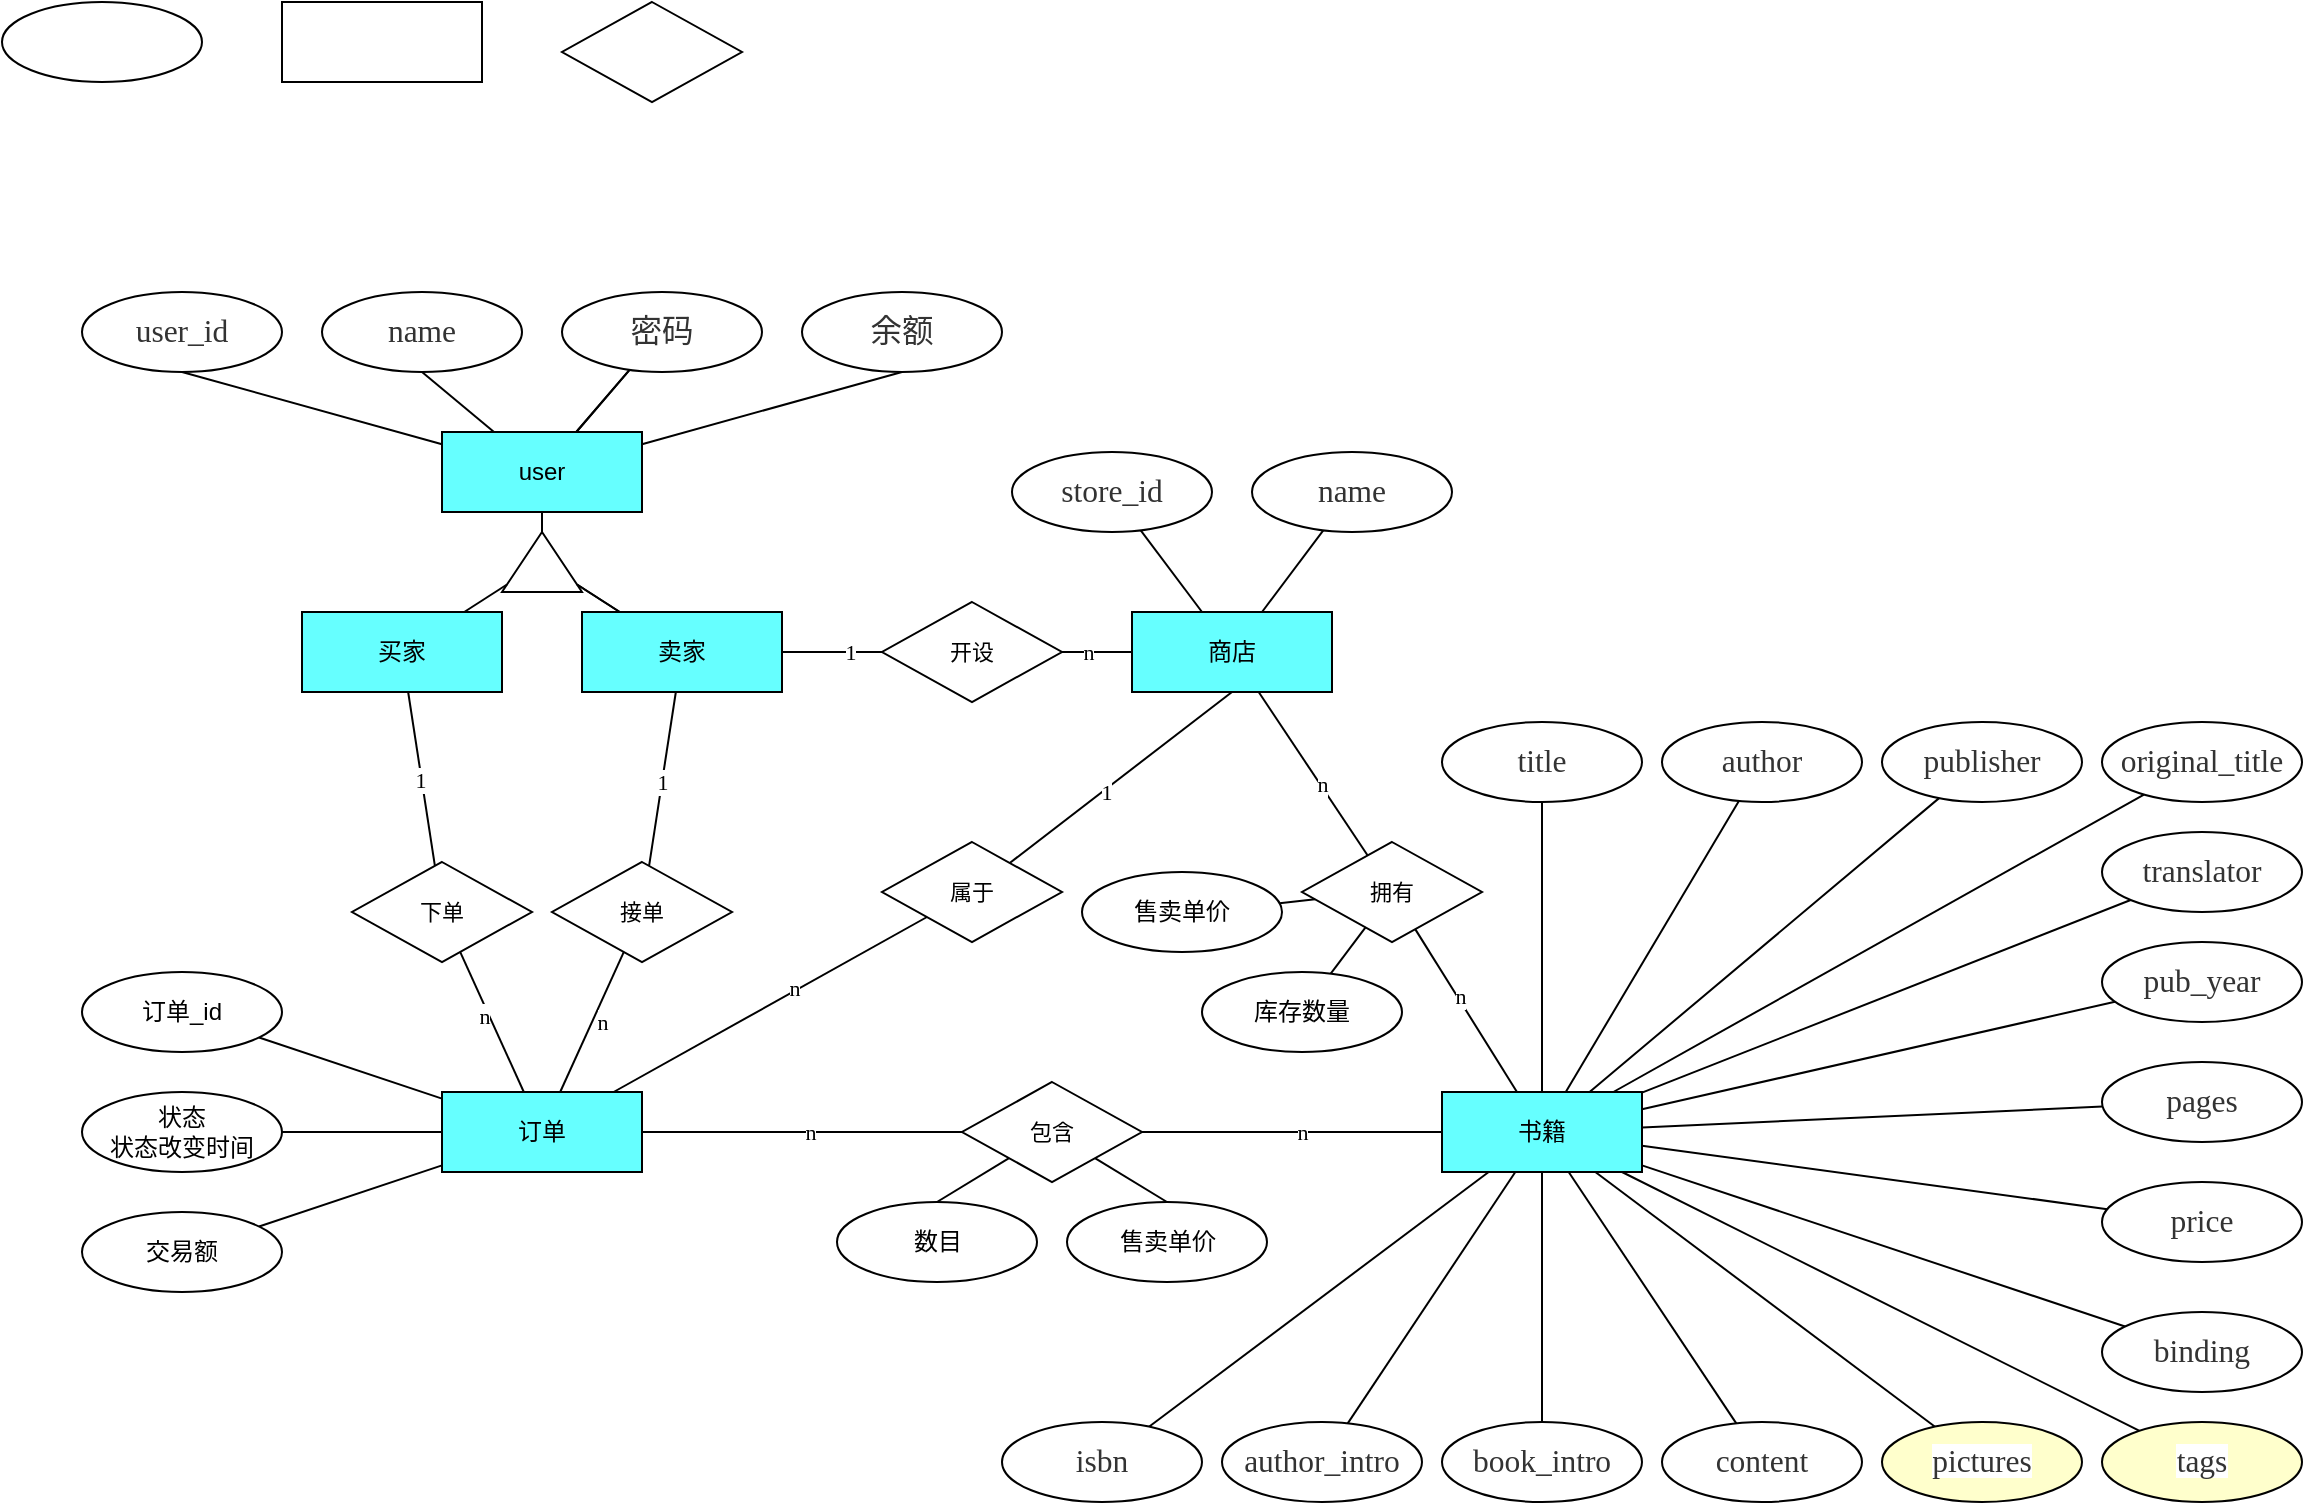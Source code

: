 <mxfile>
    <diagram id="AueF0rGNLIYXHesjrM-V" name="第 1 页">
        <mxGraphModel dx="942" dy="896" grid="1" gridSize="10" guides="1" tooltips="1" connect="1" arrows="1" fold="1" page="1" pageScale="1" pageWidth="827" pageHeight="1169" math="0" shadow="0">
            <root>
                <mxCell id="0"/>
                <mxCell id="1" parent="0"/>
                <mxCell id="2" value="" style="edgeStyle=none;shape=connector;rounded=1;html=1;labelBackgroundColor=default;fontFamily=Verdana;fontSize=11;fontColor=default;endArrow=none;strokeColor=default;" edge="1" parent="1" source="7" target="11">
                    <mxGeometry relative="1" as="geometry"/>
                </mxCell>
                <mxCell id="3" value="" style="edgeStyle=none;shape=connector;rounded=1;html=1;labelBackgroundColor=default;fontFamily=Verdana;fontSize=11;fontColor=default;endArrow=none;strokeColor=default;" edge="1" parent="1" source="7" target="11">
                    <mxGeometry relative="1" as="geometry"/>
                </mxCell>
                <mxCell id="4" style="edgeStyle=none;shape=connector;rounded=1;html=1;entryX=0.5;entryY=1;entryDx=0;entryDy=0;labelBackgroundColor=default;fontFamily=Verdana;fontSize=11;fontColor=default;endArrow=none;strokeColor=default;" edge="1" parent="1" source="7" target="27">
                    <mxGeometry relative="1" as="geometry"/>
                </mxCell>
                <mxCell id="5" style="edgeStyle=none;shape=connector;rounded=1;html=1;entryX=0.5;entryY=1;entryDx=0;entryDy=0;labelBackgroundColor=default;fontFamily=Verdana;fontSize=11;fontColor=default;endArrow=none;strokeColor=default;" edge="1" parent="1" source="7" target="28">
                    <mxGeometry relative="1" as="geometry"/>
                </mxCell>
                <mxCell id="6" style="edgeStyle=none;shape=connector;rounded=1;html=1;entryX=0.5;entryY=1;entryDx=0;entryDy=0;labelBackgroundColor=default;fontFamily=Verdana;fontSize=11;fontColor=default;endArrow=none;strokeColor=default;" edge="1" parent="1" source="7" target="8">
                    <mxGeometry relative="1" as="geometry"/>
                </mxCell>
                <mxCell id="7" value="user" style="rounded=0;whiteSpace=wrap;html=1;fillColor=#66FFFF;" vertex="1" parent="1">
                    <mxGeometry x="230" y="235" width="100" height="40" as="geometry"/>
                </mxCell>
                <mxCell id="8" value="&lt;span style=&quot;color: rgb(51 , 51 , 51) ; font-family: &amp;#34;merriweather&amp;#34; , &amp;#34;pt serif&amp;#34; , &amp;#34;georgia&amp;#34; , &amp;#34;times new roman&amp;#34; , &amp;#34;stsong&amp;#34; , serif ; font-size: 15.75px ; text-align: left ; background-color: rgb(255 , 255 , 255)&quot;&gt;user_id&lt;/span&gt;" style="ellipse;whiteSpace=wrap;html=1;" vertex="1" parent="1">
                    <mxGeometry x="50" y="165" width="100" height="40" as="geometry"/>
                </mxCell>
                <mxCell id="9" value="" style="ellipse;whiteSpace=wrap;html=1;" vertex="1" parent="1">
                    <mxGeometry x="10" y="20" width="100" height="40" as="geometry"/>
                </mxCell>
                <mxCell id="10" value="" style="rounded=0;whiteSpace=wrap;html=1;" vertex="1" parent="1">
                    <mxGeometry x="150" y="20" width="100" height="40" as="geometry"/>
                </mxCell>
                <mxCell id="11" value="&lt;div style=&quot;text-align: left&quot;&gt;&lt;font color=&quot;#333333&quot; face=&quot;merriweather, pt serif, georgia, times new roman, stsong, serif&quot;&gt;&lt;span style=&quot;font-size: 15.75px ; background-color: rgb(255 , 255 , 255)&quot;&gt;密码&lt;/span&gt;&lt;/font&gt;&lt;/div&gt;" style="ellipse;whiteSpace=wrap;html=1;" vertex="1" parent="1">
                    <mxGeometry x="290" y="165" width="100" height="40" as="geometry"/>
                </mxCell>
                <mxCell id="12" style="edgeStyle=none;shape=connector;rounded=1;html=1;entryX=0;entryY=1;entryDx=0;entryDy=0;labelBackgroundColor=default;fontFamily=Verdana;fontSize=11;fontColor=default;endArrow=none;strokeColor=default;" edge="1" parent="1" source="16" target="47">
                    <mxGeometry relative="1" as="geometry"/>
                </mxCell>
                <mxCell id="13" value="n" style="edgeLabel;html=1;align=center;verticalAlign=middle;resizable=0;points=[];fontSize=11;fontFamily=Verdana;fontColor=default;" vertex="1" connectable="0" parent="12">
                    <mxGeometry x="0.158" y="2" relative="1" as="geometry">
                        <mxPoint as="offset"/>
                    </mxGeometry>
                </mxCell>
                <mxCell id="14" style="edgeStyle=none;shape=connector;rounded=1;html=1;labelBackgroundColor=default;fontFamily=Verdana;fontSize=11;fontColor=default;endArrow=none;strokeColor=default;" edge="1" parent="1" source="16" target="59">
                    <mxGeometry relative="1" as="geometry"/>
                </mxCell>
                <mxCell id="15" value="n" style="edgeLabel;html=1;align=center;verticalAlign=middle;resizable=0;points=[];fontSize=11;fontFamily=Verdana;fontColor=default;" vertex="1" connectable="0" parent="14">
                    <mxGeometry x="0.186" y="1" relative="1" as="geometry">
                        <mxPoint x="-11" y="1" as="offset"/>
                    </mxGeometry>
                </mxCell>
                <mxCell id="16" value="订单" style="rounded=0;whiteSpace=wrap;html=1;fillColor=#66FFFF;" vertex="1" parent="1">
                    <mxGeometry x="230" y="565" width="100" height="40" as="geometry"/>
                </mxCell>
                <mxCell id="17" style="edgeStyle=none;shape=connector;rounded=1;html=1;labelBackgroundColor=default;fontFamily=Verdana;fontSize=11;fontColor=default;endArrow=none;strokeColor=default;" edge="1" parent="1" source="21" target="59">
                    <mxGeometry relative="1" as="geometry"/>
                </mxCell>
                <mxCell id="18" value="n" style="edgeLabel;html=1;align=center;verticalAlign=middle;resizable=0;points=[];fontSize=11;fontFamily=Verdana;fontColor=default;" vertex="1" connectable="0" parent="17">
                    <mxGeometry x="-0.329" relative="1" as="geometry">
                        <mxPoint x="-20" as="offset"/>
                    </mxGeometry>
                </mxCell>
                <mxCell id="19" style="edgeStyle=none;shape=connector;rounded=1;html=1;labelBackgroundColor=default;fontFamily=Verdana;fontSize=11;fontColor=default;endArrow=none;strokeColor=default;" edge="1" parent="1" source="21" target="69">
                    <mxGeometry relative="1" as="geometry"/>
                </mxCell>
                <mxCell id="20" value="" style="edgeStyle=none;shape=connector;rounded=1;html=1;labelBackgroundColor=default;fontFamily=Verdana;fontSize=11;fontColor=default;endArrow=none;strokeColor=default;" edge="1" parent="1" source="21" target="80">
                    <mxGeometry relative="1" as="geometry"/>
                </mxCell>
                <mxCell id="21" value="书籍" style="rounded=0;whiteSpace=wrap;html=1;fillColor=#66FFFF;" vertex="1" parent="1">
                    <mxGeometry x="730" y="565" width="100" height="40" as="geometry"/>
                </mxCell>
                <mxCell id="22" style="edgeStyle=none;shape=connector;rounded=1;html=1;labelBackgroundColor=default;fontFamily=Verdana;fontSize=11;fontColor=default;endArrow=none;strokeColor=default;" edge="1" parent="1" source="26" target="62">
                    <mxGeometry relative="1" as="geometry"/>
                </mxCell>
                <mxCell id="23" value="n" style="edgeLabel;html=1;align=center;verticalAlign=middle;resizable=0;points=[];fontSize=11;fontFamily=Verdana;fontColor=default;" vertex="1" connectable="0" parent="22">
                    <mxGeometry x="0.296" relative="1" as="geometry">
                        <mxPoint as="offset"/>
                    </mxGeometry>
                </mxCell>
                <mxCell id="24" style="edgeStyle=none;shape=connector;rounded=1;html=1;labelBackgroundColor=default;fontFamily=Verdana;fontSize=11;fontColor=default;endArrow=none;strokeColor=default;" edge="1" parent="1" source="26" target="67">
                    <mxGeometry relative="1" as="geometry"/>
                </mxCell>
                <mxCell id="25" value="n" style="edgeLabel;html=1;align=center;verticalAlign=middle;resizable=0;points=[];fontSize=11;fontFamily=Verdana;fontColor=default;" vertex="1" connectable="0" parent="24">
                    <mxGeometry x="0.139" y="1" relative="1" as="geometry">
                        <mxPoint as="offset"/>
                    </mxGeometry>
                </mxCell>
                <mxCell id="26" value="商店" style="rounded=0;whiteSpace=wrap;html=1;fillColor=#66FFFF;" vertex="1" parent="1">
                    <mxGeometry x="575" y="325" width="100" height="40" as="geometry"/>
                </mxCell>
                <mxCell id="27" value="&lt;span style=&quot;color: rgb(51 , 51 , 51) ; font-family: &amp;#34;merriweather&amp;#34; , &amp;#34;pt serif&amp;#34; , &amp;#34;georgia&amp;#34; , &amp;#34;times new roman&amp;#34; , &amp;#34;stsong&amp;#34; , serif ; font-size: 15.75px ; text-align: left ; background-color: rgb(255 , 255 , 255)&quot;&gt;余额&lt;/span&gt;" style="ellipse;whiteSpace=wrap;html=1;" vertex="1" parent="1">
                    <mxGeometry x="410" y="165" width="100" height="40" as="geometry"/>
                </mxCell>
                <mxCell id="28" value="&lt;span style=&quot;color: rgb(51 , 51 , 51) ; font-family: &amp;#34;merriweather&amp;#34; , &amp;#34;pt serif&amp;#34; , &amp;#34;georgia&amp;#34; , &amp;#34;times new roman&amp;#34; , &amp;#34;stsong&amp;#34; , serif ; font-size: 15.75px ; text-align: left ; background-color: rgb(255 , 255 , 255)&quot;&gt;name&lt;/span&gt;" style="ellipse;whiteSpace=wrap;html=1;" vertex="1" parent="1">
                    <mxGeometry x="170" y="165" width="100" height="40" as="geometry"/>
                </mxCell>
                <mxCell id="29" value="" style="edgeStyle=none;shape=connector;rounded=1;html=1;labelBackgroundColor=default;fontFamily=Verdana;fontSize=11;fontColor=default;endArrow=none;strokeColor=default;" edge="1" parent="1" source="30" target="40">
                    <mxGeometry relative="1" as="geometry"/>
                </mxCell>
                <mxCell id="30" value="" style="triangle;whiteSpace=wrap;html=1;fontFamily=Verdana;direction=north;" vertex="1" parent="1">
                    <mxGeometry x="260" y="285" width="40" height="30" as="geometry"/>
                </mxCell>
                <mxCell id="31" value="" style="edgeStyle=none;shape=connector;rounded=1;html=1;labelBackgroundColor=default;fontFamily=Verdana;fontSize=11;fontColor=default;endArrow=none;strokeColor=default;" edge="1" parent="1" source="34" target="30">
                    <mxGeometry relative="1" as="geometry"/>
                </mxCell>
                <mxCell id="32" value="" style="edgeStyle=none;shape=connector;rounded=1;html=1;labelBackgroundColor=default;fontFamily=Verdana;fontSize=11;fontColor=default;endArrow=none;strokeColor=default;" edge="1" parent="1" source="34" target="44">
                    <mxGeometry relative="1" as="geometry"/>
                </mxCell>
                <mxCell id="33" value="1" style="edgeLabel;html=1;align=center;verticalAlign=middle;resizable=0;points=[];fontSize=11;fontFamily=Verdana;fontColor=default;" vertex="1" connectable="0" parent="32">
                    <mxGeometry x="-0.421" y="2" relative="1" as="geometry">
                        <mxPoint y="19" as="offset"/>
                    </mxGeometry>
                </mxCell>
                <mxCell id="34" value="买家" style="rounded=0;whiteSpace=wrap;html=1;fillColor=#66FFFF;" vertex="1" parent="1">
                    <mxGeometry x="160" y="325" width="100" height="40" as="geometry"/>
                </mxCell>
                <mxCell id="35" value="" style="edgeStyle=none;shape=connector;rounded=1;html=1;labelBackgroundColor=default;fontFamily=Verdana;fontSize=11;fontColor=default;endArrow=none;strokeColor=default;" edge="1" parent="1" source="40" target="30">
                    <mxGeometry relative="1" as="geometry"/>
                </mxCell>
                <mxCell id="36" value="" style="edgeStyle=none;shape=connector;rounded=1;html=1;labelBackgroundColor=default;fontFamily=Verdana;fontSize=11;fontColor=default;endArrow=none;strokeColor=default;" edge="1" parent="1" source="40" target="50">
                    <mxGeometry relative="1" as="geometry"/>
                </mxCell>
                <mxCell id="37" value="1" style="edgeLabel;html=1;align=center;verticalAlign=middle;resizable=0;points=[];fontSize=11;fontFamily=Verdana;fontColor=default;" vertex="1" connectable="0" parent="36">
                    <mxGeometry x="0.445" y="3" relative="1" as="geometry">
                        <mxPoint y="-18" as="offset"/>
                    </mxGeometry>
                </mxCell>
                <mxCell id="38" style="edgeStyle=none;shape=connector;rounded=1;html=1;labelBackgroundColor=default;fontFamily=Verdana;fontSize=11;fontColor=default;endArrow=none;strokeColor=default;" edge="1" parent="1" source="40" target="62">
                    <mxGeometry relative="1" as="geometry"/>
                </mxCell>
                <mxCell id="39" value="1" style="edgeLabel;html=1;align=center;verticalAlign=middle;resizable=0;points=[];fontSize=11;fontFamily=Verdana;fontColor=default;" vertex="1" connectable="0" parent="38">
                    <mxGeometry x="0.336" relative="1" as="geometry">
                        <mxPoint as="offset"/>
                    </mxGeometry>
                </mxCell>
                <mxCell id="40" value="卖家" style="rounded=0;whiteSpace=wrap;html=1;fillColor=#66FFFF;" vertex="1" parent="1">
                    <mxGeometry x="300" y="325" width="100" height="40" as="geometry"/>
                </mxCell>
                <mxCell id="41" value="" style="endArrow=none;html=1;fontFamily=Verdana;entryX=0.5;entryY=1;entryDx=0;entryDy=0;" edge="1" parent="1" source="30" target="7">
                    <mxGeometry width="50" height="50" relative="1" as="geometry">
                        <mxPoint x="120" y="325" as="sourcePoint"/>
                        <mxPoint x="170" y="275" as="targetPoint"/>
                    </mxGeometry>
                </mxCell>
                <mxCell id="42" value="" style="edgeStyle=none;shape=connector;rounded=1;html=1;labelBackgroundColor=default;fontFamily=Verdana;fontSize=11;fontColor=default;endArrow=none;strokeColor=default;" edge="1" parent="1" source="44" target="16">
                    <mxGeometry relative="1" as="geometry"/>
                </mxCell>
                <mxCell id="43" value="n" style="edgeLabel;html=1;align=center;verticalAlign=middle;resizable=0;points=[];fontSize=11;fontFamily=Verdana;fontColor=default;" vertex="1" connectable="0" parent="42">
                    <mxGeometry x="0.309" y="2" relative="1" as="geometry">
                        <mxPoint x="-11" y="-13" as="offset"/>
                    </mxGeometry>
                </mxCell>
                <mxCell id="44" value="下单" style="rhombus;whiteSpace=wrap;html=1;fontFamily=Verdana;fontSize=11;fontColor=default;" vertex="1" parent="1">
                    <mxGeometry x="185" y="450" width="90" height="50" as="geometry"/>
                </mxCell>
                <mxCell id="45" style="edgeStyle=none;shape=connector;rounded=1;html=1;entryX=0.5;entryY=1;entryDx=0;entryDy=0;labelBackgroundColor=default;fontFamily=Verdana;fontSize=11;fontColor=default;endArrow=none;strokeColor=default;" edge="1" parent="1" source="47" target="26">
                    <mxGeometry relative="1" as="geometry"/>
                </mxCell>
                <mxCell id="46" value="1" style="edgeLabel;html=1;align=center;verticalAlign=middle;resizable=0;points=[];fontSize=11;fontFamily=Verdana;fontColor=default;" vertex="1" connectable="0" parent="45">
                    <mxGeometry x="-0.146" y="-1" relative="1" as="geometry">
                        <mxPoint as="offset"/>
                    </mxGeometry>
                </mxCell>
                <mxCell id="47" value="属于" style="rhombus;whiteSpace=wrap;html=1;fontFamily=Verdana;fontSize=11;fontColor=default;" vertex="1" parent="1">
                    <mxGeometry x="450" y="440" width="90" height="50" as="geometry"/>
                </mxCell>
                <mxCell id="48" value="" style="edgeStyle=none;shape=connector;rounded=1;html=1;labelBackgroundColor=default;fontFamily=Verdana;fontSize=11;fontColor=default;endArrow=none;strokeColor=default;" edge="1" parent="1" source="50" target="16">
                    <mxGeometry relative="1" as="geometry"/>
                </mxCell>
                <mxCell id="49" value="n" style="edgeLabel;html=1;align=center;verticalAlign=middle;resizable=0;points=[];fontSize=11;fontFamily=Verdana;fontColor=default;" vertex="1" connectable="0" parent="48">
                    <mxGeometry x="-0.233" relative="1" as="geometry">
                        <mxPoint x="1" y="8" as="offset"/>
                    </mxGeometry>
                </mxCell>
                <mxCell id="50" value="接单" style="rhombus;whiteSpace=wrap;html=1;fontFamily=Verdana;fontSize=11;fontColor=default;" vertex="1" parent="1">
                    <mxGeometry x="285" y="450" width="90" height="50" as="geometry"/>
                </mxCell>
                <mxCell id="51" style="edgeStyle=none;shape=connector;rounded=1;html=1;labelBackgroundColor=default;fontFamily=Verdana;fontSize=11;fontColor=default;endArrow=none;strokeColor=default;" edge="1" parent="1" source="52" target="16">
                    <mxGeometry relative="1" as="geometry"/>
                </mxCell>
                <mxCell id="52" value="订单_id" style="ellipse;whiteSpace=wrap;html=1;" vertex="1" parent="1">
                    <mxGeometry x="50" y="505" width="100" height="40" as="geometry"/>
                </mxCell>
                <mxCell id="53" style="edgeStyle=none;shape=connector;rounded=1;html=1;labelBackgroundColor=default;fontFamily=Verdana;fontSize=11;fontColor=default;endArrow=none;strokeColor=default;" edge="1" parent="1" source="54" target="16">
                    <mxGeometry relative="1" as="geometry"/>
                </mxCell>
                <mxCell id="54" value="状态&lt;br&gt;状态改变时间" style="ellipse;whiteSpace=wrap;html=1;" vertex="1" parent="1">
                    <mxGeometry x="50" y="565" width="100" height="40" as="geometry"/>
                </mxCell>
                <mxCell id="55" style="edgeStyle=none;shape=connector;rounded=1;html=1;labelBackgroundColor=default;fontFamily=Verdana;fontSize=11;fontColor=default;endArrow=none;strokeColor=default;" edge="1" parent="1" source="56" target="16">
                    <mxGeometry relative="1" as="geometry"/>
                </mxCell>
                <mxCell id="56" value="交易额" style="ellipse;whiteSpace=wrap;html=1;" vertex="1" parent="1">
                    <mxGeometry x="50" y="625" width="100" height="40" as="geometry"/>
                </mxCell>
                <mxCell id="57" style="edgeStyle=none;shape=connector;rounded=1;html=1;entryX=0.5;entryY=0;entryDx=0;entryDy=0;labelBackgroundColor=default;fontFamily=Verdana;fontSize=11;fontColor=default;endArrow=none;strokeColor=default;" edge="1" parent="1" source="59" target="60">
                    <mxGeometry relative="1" as="geometry"/>
                </mxCell>
                <mxCell id="58" style="edgeStyle=none;shape=connector;rounded=1;html=1;entryX=0.5;entryY=0;entryDx=0;entryDy=0;labelBackgroundColor=default;fontFamily=Verdana;fontSize=11;fontColor=default;endArrow=none;strokeColor=default;" edge="1" parent="1" source="59" target="61">
                    <mxGeometry relative="1" as="geometry"/>
                </mxCell>
                <mxCell id="59" value="包含" style="rhombus;whiteSpace=wrap;html=1;fontFamily=Verdana;fontSize=11;fontColor=default;" vertex="1" parent="1">
                    <mxGeometry x="490" y="560" width="90" height="50" as="geometry"/>
                </mxCell>
                <mxCell id="60" value="数目" style="ellipse;whiteSpace=wrap;html=1;" vertex="1" parent="1">
                    <mxGeometry x="427.5" y="620" width="100" height="40" as="geometry"/>
                </mxCell>
                <mxCell id="61" value="售卖单价" style="ellipse;whiteSpace=wrap;html=1;" vertex="1" parent="1">
                    <mxGeometry x="542.5" y="620" width="100" height="40" as="geometry"/>
                </mxCell>
                <mxCell id="62" value="开设" style="rhombus;whiteSpace=wrap;html=1;fontFamily=Verdana;fontSize=11;fontColor=default;" vertex="1" parent="1">
                    <mxGeometry x="450" y="320" width="90" height="50" as="geometry"/>
                </mxCell>
                <mxCell id="63" value="" style="rhombus;whiteSpace=wrap;html=1;fontFamily=Verdana;fontSize=11;fontColor=default;" vertex="1" parent="1">
                    <mxGeometry x="290" y="20" width="90" height="50" as="geometry"/>
                </mxCell>
                <mxCell id="64" style="edgeStyle=none;shape=connector;rounded=1;html=1;labelBackgroundColor=default;fontFamily=Verdana;fontSize=11;fontColor=default;endArrow=none;strokeColor=default;" edge="1" parent="1" source="67" target="21">
                    <mxGeometry relative="1" as="geometry"/>
                </mxCell>
                <mxCell id="65" value="n" style="edgeLabel;html=1;align=center;verticalAlign=middle;resizable=0;points=[];fontSize=11;fontFamily=Verdana;fontColor=default;" vertex="1" connectable="0" parent="64">
                    <mxGeometry x="-0.178" y="1" relative="1" as="geometry">
                        <mxPoint as="offset"/>
                    </mxGeometry>
                </mxCell>
                <mxCell id="66" value="" style="edgeStyle=none;shape=connector;rounded=1;html=1;labelBackgroundColor=default;fontFamily=Verdana;fontSize=11;fontColor=default;endArrow=none;strokeColor=default;" edge="1" parent="1" source="67" target="68">
                    <mxGeometry relative="1" as="geometry"/>
                </mxCell>
                <mxCell id="67" value="拥有" style="rhombus;whiteSpace=wrap;html=1;fontFamily=Verdana;fontSize=11;fontColor=default;" vertex="1" parent="1">
                    <mxGeometry x="660" y="440" width="90" height="50" as="geometry"/>
                </mxCell>
                <mxCell id="68" value="库存数量" style="ellipse;whiteSpace=wrap;html=1;" vertex="1" parent="1">
                    <mxGeometry x="610" y="505" width="100" height="40" as="geometry"/>
                </mxCell>
                <mxCell id="69" value="&lt;span style=&quot;color: rgb(51 , 51 , 51) ; font-family: &amp;#34;merriweather&amp;#34; , &amp;#34;pt serif&amp;#34; , &amp;#34;georgia&amp;#34; , &amp;#34;times new roman&amp;#34; , &amp;#34;stsong&amp;#34; , serif ; font-size: 15.75px ; text-align: left ; background-color: rgb(255 , 255 , 255)&quot;&gt;title&lt;/span&gt;" style="ellipse;whiteSpace=wrap;html=1;" vertex="1" parent="1">
                    <mxGeometry x="730" y="380" width="100" height="40" as="geometry"/>
                </mxCell>
                <mxCell id="70" style="edgeStyle=none;shape=connector;rounded=1;html=1;labelBackgroundColor=default;fontFamily=Verdana;fontSize=11;fontColor=default;endArrow=none;strokeColor=default;" edge="1" parent="1" source="71" target="21">
                    <mxGeometry relative="1" as="geometry"/>
                </mxCell>
                <mxCell id="71" value="&lt;span style=&quot;color: rgb(51 , 51 , 51) ; font-family: &amp;#34;merriweather&amp;#34; , &amp;#34;pt serif&amp;#34; , &amp;#34;georgia&amp;#34; , &amp;#34;times new roman&amp;#34; , &amp;#34;stsong&amp;#34; , serif ; font-size: 15.75px ; text-align: left ; background-color: rgb(255 , 255 , 255)&quot;&gt;author&lt;/span&gt;" style="ellipse;whiteSpace=wrap;html=1;" vertex="1" parent="1">
                    <mxGeometry x="840" y="380" width="100" height="40" as="geometry"/>
                </mxCell>
                <mxCell id="72" style="edgeStyle=none;shape=connector;rounded=1;html=1;labelBackgroundColor=default;fontFamily=Verdana;fontSize=11;fontColor=default;endArrow=none;strokeColor=default;" edge="1" parent="1" source="73" target="21">
                    <mxGeometry relative="1" as="geometry"/>
                </mxCell>
                <mxCell id="73" value="&lt;span style=&quot;color: rgb(51 , 51 , 51) ; font-family: &amp;#34;merriweather&amp;#34; , &amp;#34;pt serif&amp;#34; , &amp;#34;georgia&amp;#34; , &amp;#34;times new roman&amp;#34; , &amp;#34;stsong&amp;#34; , serif ; font-size: 15.75px ; text-align: left ; background-color: rgb(255 , 255 , 255)&quot;&gt;publisher&lt;/span&gt;" style="ellipse;whiteSpace=wrap;html=1;" vertex="1" parent="1">
                    <mxGeometry x="950" y="380" width="100" height="40" as="geometry"/>
                </mxCell>
                <mxCell id="74" style="edgeStyle=none;shape=connector;rounded=1;html=1;labelBackgroundColor=default;fontFamily=Verdana;fontSize=11;fontColor=default;endArrow=none;strokeColor=default;" edge="1" parent="1" source="75" target="21">
                    <mxGeometry relative="1" as="geometry"/>
                </mxCell>
                <mxCell id="75" value="&lt;span style=&quot;color: rgb(51 , 51 , 51) ; font-family: &amp;#34;merriweather&amp;#34; , &amp;#34;pt serif&amp;#34; , &amp;#34;georgia&amp;#34; , &amp;#34;times new roman&amp;#34; , &amp;#34;stsong&amp;#34; , serif ; font-size: 15.75px ; text-align: left ; background-color: rgb(255 , 255 , 255)&quot;&gt;original_title&lt;/span&gt;" style="ellipse;whiteSpace=wrap;html=1;" vertex="1" parent="1">
                    <mxGeometry x="1060" y="380" width="100" height="40" as="geometry"/>
                </mxCell>
                <mxCell id="76" style="edgeStyle=none;shape=connector;rounded=1;html=1;labelBackgroundColor=default;fontFamily=Verdana;fontSize=11;fontColor=default;endArrow=none;strokeColor=default;" edge="1" parent="1" source="77" target="21">
                    <mxGeometry relative="1" as="geometry"/>
                </mxCell>
                <mxCell id="77" value="&lt;span style=&quot;color: rgb(51 , 51 , 51) ; font-family: &amp;#34;merriweather&amp;#34; , &amp;#34;pt serif&amp;#34; , &amp;#34;georgia&amp;#34; , &amp;#34;times new roman&amp;#34; , &amp;#34;stsong&amp;#34; , serif ; font-size: 15.75px ; text-align: left ; background-color: rgb(255 , 255 , 255)&quot;&gt;translator&lt;/span&gt;" style="ellipse;whiteSpace=wrap;html=1;" vertex="1" parent="1">
                    <mxGeometry x="1060" y="435" width="100" height="40" as="geometry"/>
                </mxCell>
                <mxCell id="78" value="" style="edgeStyle=none;shape=connector;rounded=1;html=1;labelBackgroundColor=default;fontFamily=Verdana;fontSize=11;fontColor=default;endArrow=none;strokeColor=default;" edge="1" parent="1" source="79" target="21">
                    <mxGeometry relative="1" as="geometry"/>
                </mxCell>
                <mxCell id="79" value="&lt;span style=&quot;color: rgb(51 , 51 , 51) ; font-family: &amp;#34;merriweather&amp;#34; , &amp;#34;pt serif&amp;#34; , &amp;#34;georgia&amp;#34; , &amp;#34;times new roman&amp;#34; , &amp;#34;stsong&amp;#34; , serif ; font-size: 15.75px ; text-align: left ; background-color: rgb(255 , 255 , 255)&quot;&gt;pub_year&lt;/span&gt;" style="ellipse;whiteSpace=wrap;html=1;" vertex="1" parent="1">
                    <mxGeometry x="1060" y="490" width="100" height="40" as="geometry"/>
                </mxCell>
                <mxCell id="80" value="&lt;span style=&quot;color: rgb(51 , 51 , 51) ; font-family: &amp;#34;merriweather&amp;#34; , &amp;#34;pt serif&amp;#34; , &amp;#34;georgia&amp;#34; , &amp;#34;times new roman&amp;#34; , &amp;#34;stsong&amp;#34; , serif ; font-size: 15.75px ; text-align: left ; background-color: rgb(255 , 255 , 255)&quot;&gt;pages&lt;/span&gt;" style="ellipse;whiteSpace=wrap;html=1;" vertex="1" parent="1">
                    <mxGeometry x="1060" y="550" width="100" height="40" as="geometry"/>
                </mxCell>
                <mxCell id="81" style="edgeStyle=none;shape=connector;rounded=1;html=1;labelBackgroundColor=default;fontFamily=Verdana;fontSize=11;fontColor=default;endArrow=none;strokeColor=default;" edge="1" parent="1" source="82" target="21">
                    <mxGeometry relative="1" as="geometry"/>
                </mxCell>
                <mxCell id="82" value="&lt;span style=&quot;color: rgb(51 , 51 , 51) ; font-family: &amp;#34;merriweather&amp;#34; , &amp;#34;pt serif&amp;#34; , &amp;#34;georgia&amp;#34; , &amp;#34;times new roman&amp;#34; , &amp;#34;stsong&amp;#34; , serif ; font-size: 15.75px ; text-align: left ; background-color: rgb(255 , 255 , 255)&quot;&gt;price&lt;/span&gt;" style="ellipse;whiteSpace=wrap;html=1;" vertex="1" parent="1">
                    <mxGeometry x="1060" y="610" width="100" height="40" as="geometry"/>
                </mxCell>
                <mxCell id="83" style="edgeStyle=none;shape=connector;rounded=1;html=1;labelBackgroundColor=default;fontFamily=Verdana;fontSize=11;fontColor=default;endArrow=none;strokeColor=default;" edge="1" parent="1" source="84" target="21">
                    <mxGeometry relative="1" as="geometry"/>
                </mxCell>
                <mxCell id="84" value="&lt;span style=&quot;color: rgb(51 , 51 , 51) ; font-family: &amp;#34;merriweather&amp;#34; , &amp;#34;pt serif&amp;#34; , &amp;#34;georgia&amp;#34; , &amp;#34;times new roman&amp;#34; , &amp;#34;stsong&amp;#34; , serif ; font-size: 15.75px ; text-align: left ; background-color: rgb(255 , 255 , 255)&quot;&gt;binding&lt;/span&gt;" style="ellipse;whiteSpace=wrap;html=1;" vertex="1" parent="1">
                    <mxGeometry x="1060" y="675" width="100" height="40" as="geometry"/>
                </mxCell>
                <mxCell id="85" style="edgeStyle=none;shape=connector;rounded=1;html=1;labelBackgroundColor=default;fontFamily=Verdana;fontSize=11;fontColor=default;endArrow=none;strokeColor=default;" edge="1" parent="1" source="86" target="21">
                    <mxGeometry relative="1" as="geometry"/>
                </mxCell>
                <mxCell id="86" value="&lt;span style=&quot;color: rgb(51 , 51 , 51) ; font-family: &amp;#34;merriweather&amp;#34; , &amp;#34;pt serif&amp;#34; , &amp;#34;georgia&amp;#34; , &amp;#34;times new roman&amp;#34; , &amp;#34;stsong&amp;#34; , serif ; font-size: 15.75px ; text-align: left ; background-color: rgb(255 , 255 , 255)&quot;&gt;isbn&lt;/span&gt;" style="ellipse;whiteSpace=wrap;html=1;" vertex="1" parent="1">
                    <mxGeometry x="510" y="730" width="100" height="40" as="geometry"/>
                </mxCell>
                <mxCell id="87" style="edgeStyle=none;shape=connector;rounded=1;html=1;labelBackgroundColor=default;fontFamily=Verdana;fontSize=11;fontColor=default;endArrow=none;strokeColor=default;" edge="1" parent="1" source="88" target="21">
                    <mxGeometry relative="1" as="geometry"/>
                </mxCell>
                <mxCell id="88" value="&lt;span style=&quot;color: rgb(51 , 51 , 51) ; font-family: &amp;#34;merriweather&amp;#34; , &amp;#34;pt serif&amp;#34; , &amp;#34;georgia&amp;#34; , &amp;#34;times new roman&amp;#34; , &amp;#34;stsong&amp;#34; , serif ; font-size: 15.75px ; text-align: left ; background-color: rgb(255 , 255 , 255)&quot;&gt;author_intro&lt;/span&gt;" style="ellipse;whiteSpace=wrap;html=1;" vertex="1" parent="1">
                    <mxGeometry x="620" y="730" width="100" height="40" as="geometry"/>
                </mxCell>
                <mxCell id="89" style="edgeStyle=none;shape=connector;rounded=1;html=1;labelBackgroundColor=default;fontFamily=Verdana;fontSize=11;fontColor=default;endArrow=none;strokeColor=default;" edge="1" parent="1" source="90" target="21">
                    <mxGeometry relative="1" as="geometry"/>
                </mxCell>
                <mxCell id="90" value="&lt;span style=&quot;color: rgb(51 , 51 , 51) ; font-family: &amp;#34;merriweather&amp;#34; , &amp;#34;pt serif&amp;#34; , &amp;#34;georgia&amp;#34; , &amp;#34;times new roman&amp;#34; , &amp;#34;stsong&amp;#34; , serif ; font-size: 15.75px ; text-align: left ; background-color: rgb(255 , 255 , 255)&quot;&gt;book_intro&lt;/span&gt;" style="ellipse;whiteSpace=wrap;html=1;" vertex="1" parent="1">
                    <mxGeometry x="730" y="730" width="100" height="40" as="geometry"/>
                </mxCell>
                <mxCell id="91" style="edgeStyle=none;shape=connector;rounded=1;html=1;labelBackgroundColor=default;fontFamily=Verdana;fontSize=11;fontColor=default;endArrow=none;strokeColor=default;" edge="1" parent="1" source="92" target="21">
                    <mxGeometry relative="1" as="geometry"/>
                </mxCell>
                <mxCell id="92" value="&lt;span style=&quot;color: rgb(51 , 51 , 51) ; font-family: &amp;#34;merriweather&amp;#34; , &amp;#34;pt serif&amp;#34; , &amp;#34;georgia&amp;#34; , &amp;#34;times new roman&amp;#34; , &amp;#34;stsong&amp;#34; , serif ; font-size: 15.75px ; text-align: left ; background-color: rgb(255 , 255 , 255)&quot;&gt;content&lt;/span&gt;" style="ellipse;whiteSpace=wrap;html=1;" vertex="1" parent="1">
                    <mxGeometry x="840" y="730" width="100" height="40" as="geometry"/>
                </mxCell>
                <mxCell id="93" style="edgeStyle=none;shape=connector;rounded=1;html=1;labelBackgroundColor=default;fontFamily=Verdana;fontSize=11;fontColor=default;endArrow=none;strokeColor=default;" edge="1" parent="1" source="94" target="21">
                    <mxGeometry relative="1" as="geometry"/>
                </mxCell>
                <mxCell id="94" value="&lt;span style=&quot;color: rgb(51 , 51 , 51) ; font-family: &amp;#34;merriweather&amp;#34; , &amp;#34;pt serif&amp;#34; , &amp;#34;georgia&amp;#34; , &amp;#34;times new roman&amp;#34; , &amp;#34;stsong&amp;#34; , serif ; font-size: 15.75px ; text-align: left ; background-color: rgb(255 , 255 , 255)&quot;&gt;tags&lt;/span&gt;" style="ellipse;whiteSpace=wrap;html=1;fillColor=#FFFFCC;" vertex="1" parent="1">
                    <mxGeometry x="1060" y="730" width="100" height="40" as="geometry"/>
                </mxCell>
                <mxCell id="95" style="edgeStyle=none;shape=connector;rounded=1;html=1;labelBackgroundColor=default;fontFamily=Verdana;fontSize=11;fontColor=default;endArrow=none;strokeColor=default;" edge="1" parent="1" source="96" target="21">
                    <mxGeometry relative="1" as="geometry"/>
                </mxCell>
                <mxCell id="96" value="&lt;span style=&quot;color: rgb(51 , 51 , 51) ; font-family: &amp;#34;merriweather&amp;#34; , &amp;#34;pt serif&amp;#34; , &amp;#34;georgia&amp;#34; , &amp;#34;times new roman&amp;#34; , &amp;#34;stsong&amp;#34; , serif ; font-size: 15.75px ; text-align: left ; background-color: rgb(255 , 255 , 255)&quot;&gt;pictures&lt;/span&gt;" style="ellipse;whiteSpace=wrap;html=1;fillColor=#FFFFCC;" vertex="1" parent="1">
                    <mxGeometry x="950" y="730" width="100" height="40" as="geometry"/>
                </mxCell>
                <mxCell id="97" style="edgeStyle=none;shape=connector;rounded=1;html=1;labelBackgroundColor=default;fontFamily=Verdana;fontSize=11;fontColor=default;endArrow=none;strokeColor=default;" edge="1" parent="1" source="98" target="67">
                    <mxGeometry relative="1" as="geometry"/>
                </mxCell>
                <mxCell id="98" value="售卖单价" style="ellipse;whiteSpace=wrap;html=1;" vertex="1" parent="1">
                    <mxGeometry x="550" y="455" width="100" height="40" as="geometry"/>
                </mxCell>
                <mxCell id="99" style="edgeStyle=none;shape=connector;rounded=1;html=1;labelBackgroundColor=default;fontFamily=Verdana;fontSize=11;fontColor=default;endArrow=none;strokeColor=default;" edge="1" parent="1" source="100" target="26">
                    <mxGeometry relative="1" as="geometry"/>
                </mxCell>
                <mxCell id="100" value="&lt;span style=&quot;color: rgb(51 , 51 , 51) ; font-family: &amp;#34;merriweather&amp;#34; , &amp;#34;pt serif&amp;#34; , &amp;#34;georgia&amp;#34; , &amp;#34;times new roman&amp;#34; , &amp;#34;stsong&amp;#34; , serif ; font-size: 15.75px ; text-align: left ; background-color: rgb(255 , 255 , 255)&quot;&gt;store_id&lt;/span&gt;" style="ellipse;whiteSpace=wrap;html=1;" vertex="1" parent="1">
                    <mxGeometry x="515" y="245" width="100" height="40" as="geometry"/>
                </mxCell>
                <mxCell id="101" style="edgeStyle=none;shape=connector;rounded=1;html=1;labelBackgroundColor=default;fontFamily=Verdana;fontSize=11;fontColor=default;endArrow=none;strokeColor=default;" edge="1" parent="1" source="102" target="26">
                    <mxGeometry relative="1" as="geometry"/>
                </mxCell>
                <mxCell id="102" value="&lt;div style=&quot;text-align: left&quot;&gt;&lt;font color=&quot;#333333&quot; face=&quot;merriweather, pt serif, georgia, times new roman, stsong, serif&quot;&gt;&lt;span style=&quot;font-size: 15.75px ; background-color: rgb(255 , 255 , 255)&quot;&gt;name&lt;/span&gt;&lt;/font&gt;&lt;/div&gt;" style="ellipse;whiteSpace=wrap;html=1;" vertex="1" parent="1">
                    <mxGeometry x="635" y="245" width="100" height="40" as="geometry"/>
                </mxCell>
            </root>
        </mxGraphModel>
    </diagram>
</mxfile>
